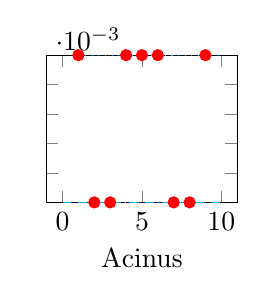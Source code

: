 \begin{tikzpicture}

\begin{axis}[
	width=0.33*\linewidth,
	xlabel={Acinus},
	%ylabel={Volume [\si{\centi\meter\cubed}]},
	ymin=0, ymax=0.001,
	yticklabel=\empty
	]
\addplot [red,only marks]
	coordinates {
		(1,0.001)
		(2,0.0)
		(3,0.0)
		(4,0.001)
		(5,0.001)
		(6,0.001)
		(7,0.0)
		(8,0.0)
		(9,0.001)
	};
\addplot [cyan, dashed]
	coordinates {
		(0,0.0) (10,0.0) 
	};
\addplot [cyan, dotted]
	coordinates {
		(1,0.001) (10,0.001) 
	};
\addplot [cyan, dotted]
	coordinates {
		(1,-0.0) (10,-0.0) 
	};

\end{axis}

\end{tikzpicture}